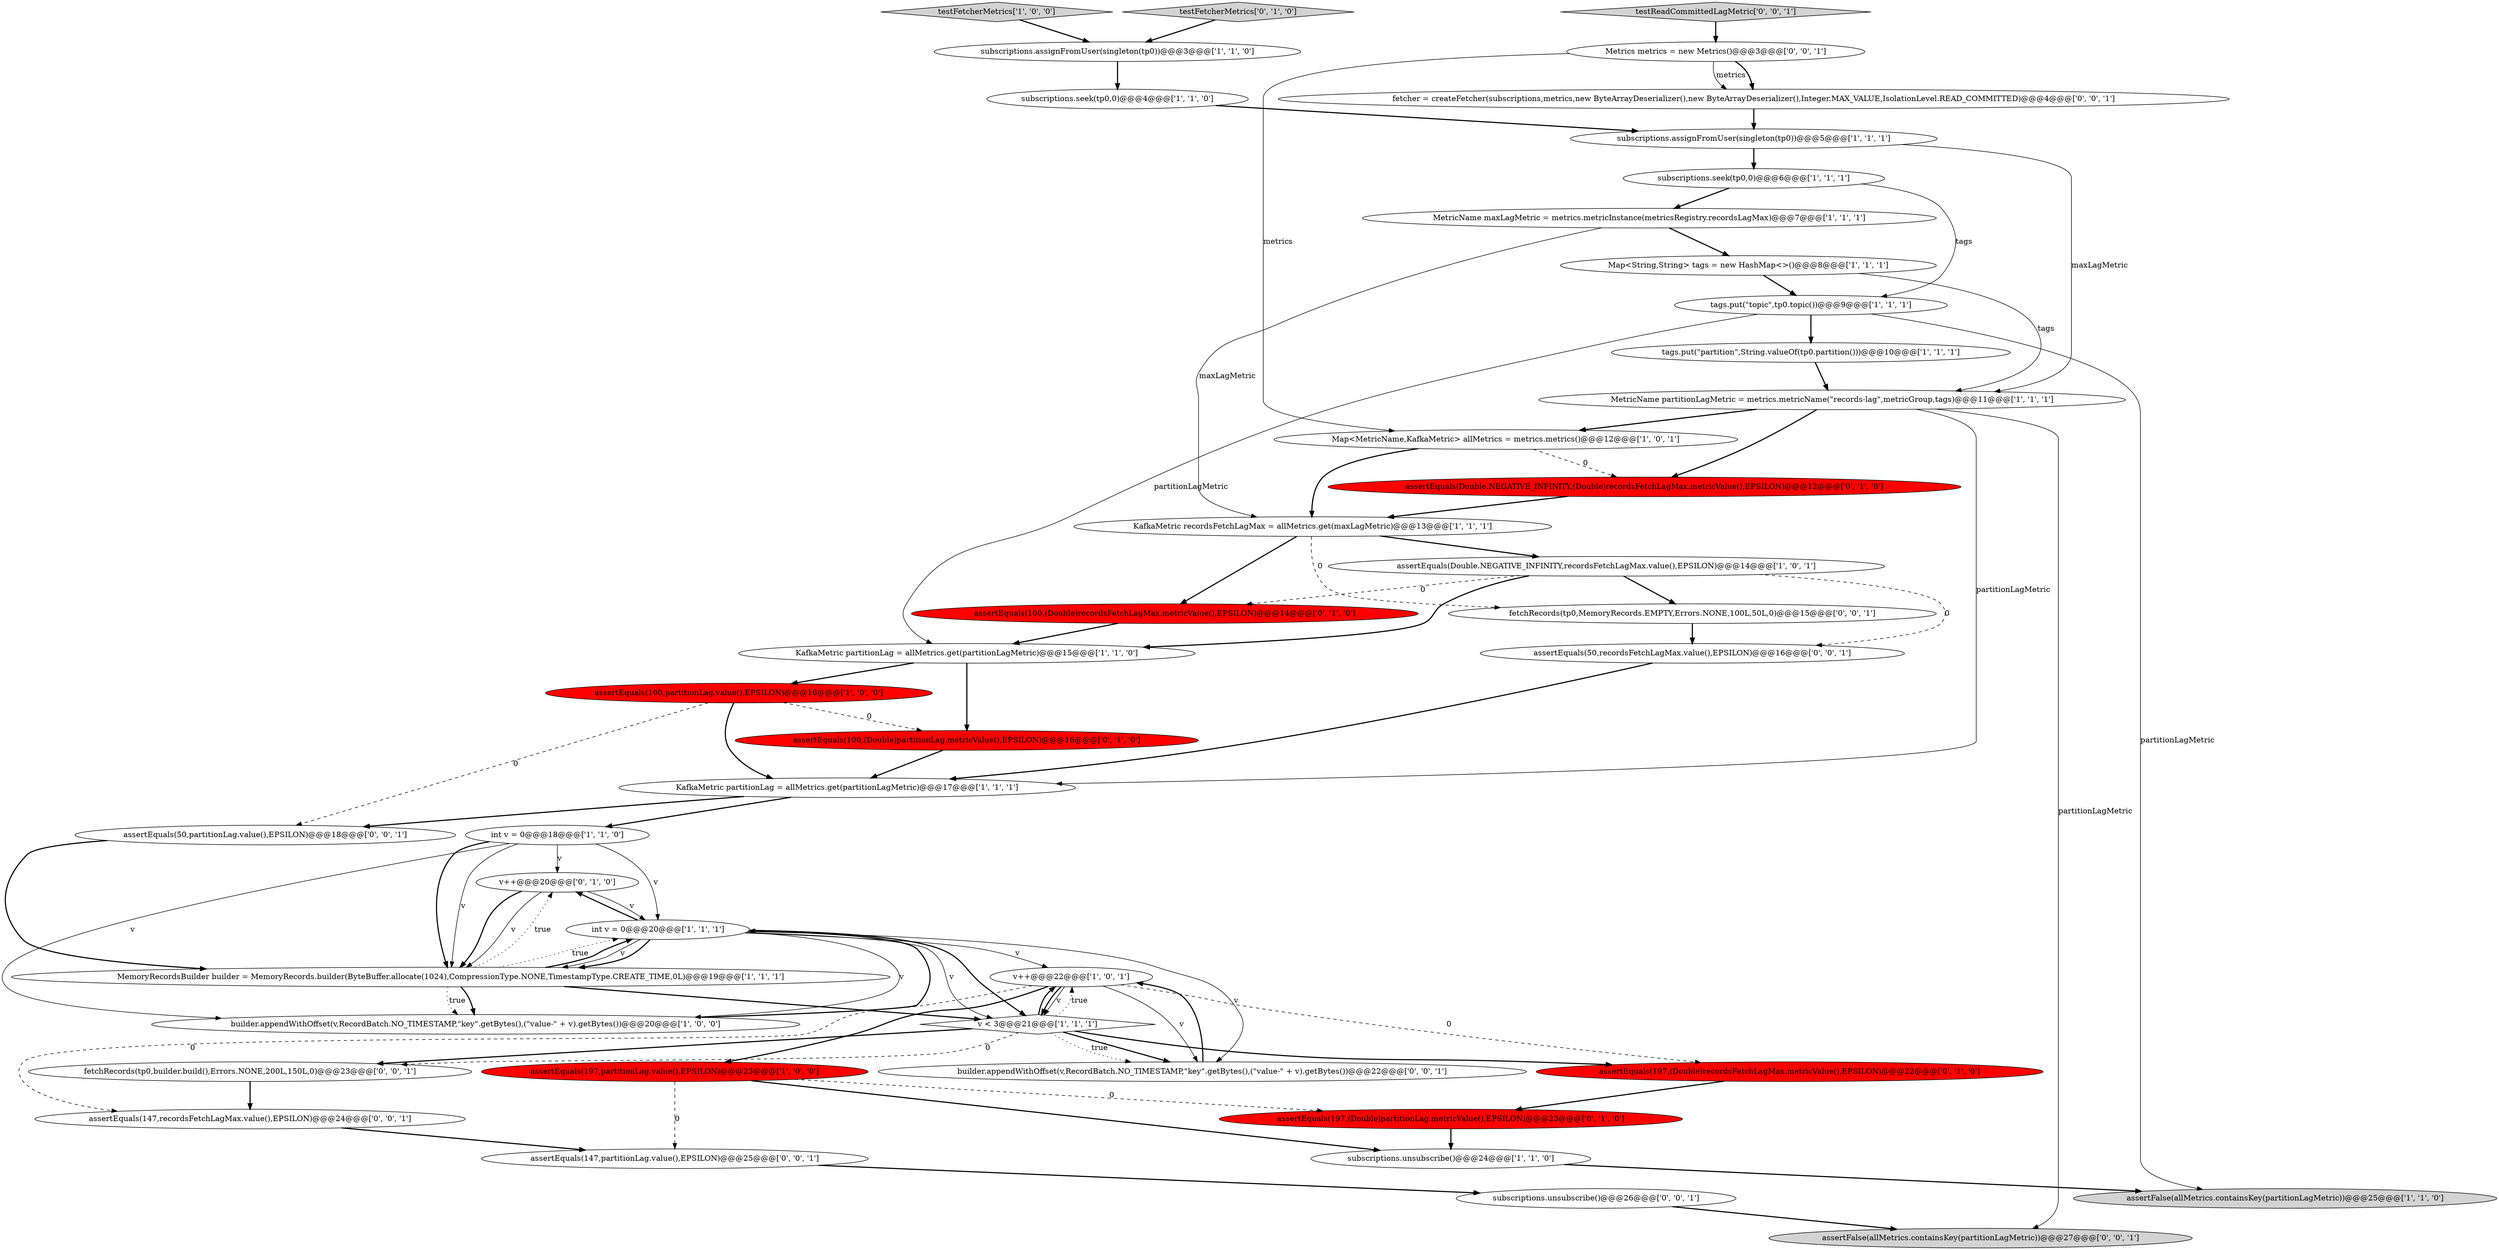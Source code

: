 digraph {
42 [style = filled, label = "fetcher = createFetcher(subscriptions,metrics,new ByteArrayDeserializer(),new ByteArrayDeserializer(),Integer.MAX_VALUE,IsolationLevel.READ_COMMITTED)@@@4@@@['0', '0', '1']", fillcolor = white, shape = ellipse image = "AAA0AAABBB3BBB"];
19 [style = filled, label = "subscriptions.seek(tp0,0)@@@6@@@['1', '1', '1']", fillcolor = white, shape = ellipse image = "AAA0AAABBB1BBB"];
38 [style = filled, label = "assertFalse(allMetrics.containsKey(partitionLagMetric))@@@27@@@['0', '0', '1']", fillcolor = lightgray, shape = ellipse image = "AAA0AAABBB3BBB"];
17 [style = filled, label = "v++@@@22@@@['1', '0', '1']", fillcolor = white, shape = ellipse image = "AAA0AAABBB1BBB"];
21 [style = filled, label = "subscriptions.assignFromUser(singleton(tp0))@@@3@@@['1', '1', '0']", fillcolor = white, shape = ellipse image = "AAA0AAABBB1BBB"];
0 [style = filled, label = "int v = 0@@@18@@@['1', '1', '0']", fillcolor = white, shape = ellipse image = "AAA0AAABBB1BBB"];
30 [style = filled, label = "assertEquals(197,(Double)recordsFetchLagMax.metricValue(),EPSILON)@@@22@@@['0', '1', '0']", fillcolor = red, shape = ellipse image = "AAA1AAABBB2BBB"];
27 [style = filled, label = "v++@@@20@@@['0', '1', '0']", fillcolor = white, shape = ellipse image = "AAA0AAABBB2BBB"];
5 [style = filled, label = "KafkaMetric recordsFetchLagMax = allMetrics.get(maxLagMetric)@@@13@@@['1', '1', '1']", fillcolor = white, shape = ellipse image = "AAA0AAABBB1BBB"];
41 [style = filled, label = "assertEquals(50,recordsFetchLagMax.value(),EPSILON)@@@16@@@['0', '0', '1']", fillcolor = white, shape = ellipse image = "AAA0AAABBB3BBB"];
14 [style = filled, label = "subscriptions.seek(tp0,0)@@@4@@@['1', '1', '0']", fillcolor = white, shape = ellipse image = "AAA0AAABBB1BBB"];
43 [style = filled, label = "subscriptions.unsubscribe()@@@26@@@['0', '0', '1']", fillcolor = white, shape = ellipse image = "AAA0AAABBB3BBB"];
26 [style = filled, label = "assertEquals(100,(Double)partitionLag.metricValue(),EPSILON)@@@16@@@['0', '1', '0']", fillcolor = red, shape = ellipse image = "AAA1AAABBB2BBB"];
15 [style = filled, label = "subscriptions.unsubscribe()@@@24@@@['1', '1', '0']", fillcolor = white, shape = ellipse image = "AAA0AAABBB1BBB"];
16 [style = filled, label = "assertEquals(Double.NEGATIVE_INFINITY,recordsFetchLagMax.value(),EPSILON)@@@14@@@['1', '0', '1']", fillcolor = white, shape = ellipse image = "AAA0AAABBB1BBB"];
25 [style = filled, label = "assertEquals(Double.NEGATIVE_INFINITY,(Double)recordsFetchLagMax.metricValue(),EPSILON)@@@12@@@['0', '1', '0']", fillcolor = red, shape = ellipse image = "AAA1AAABBB2BBB"];
33 [style = filled, label = "assertEquals(50,partitionLag.value(),EPSILON)@@@18@@@['0', '0', '1']", fillcolor = white, shape = ellipse image = "AAA0AAABBB3BBB"];
40 [style = filled, label = "assertEquals(147,partitionLag.value(),EPSILON)@@@25@@@['0', '0', '1']", fillcolor = white, shape = ellipse image = "AAA0AAABBB3BBB"];
24 [style = filled, label = "MetricName partitionLagMetric = metrics.metricName(\"records-lag\",metricGroup,tags)@@@11@@@['1', '1', '1']", fillcolor = white, shape = ellipse image = "AAA0AAABBB1BBB"];
2 [style = filled, label = "Map<MetricName,KafkaMetric> allMetrics = metrics.metrics()@@@12@@@['1', '0', '1']", fillcolor = white, shape = ellipse image = "AAA0AAABBB1BBB"];
28 [style = filled, label = "assertEquals(100,(Double)recordsFetchLagMax.metricValue(),EPSILON)@@@14@@@['0', '1', '0']", fillcolor = red, shape = ellipse image = "AAA1AAABBB2BBB"];
10 [style = filled, label = "assertFalse(allMetrics.containsKey(partitionLagMetric))@@@25@@@['1', '1', '0']", fillcolor = lightgray, shape = ellipse image = "AAA0AAABBB1BBB"];
20 [style = filled, label = "v < 3@@@21@@@['1', '1', '1']", fillcolor = white, shape = diamond image = "AAA0AAABBB1BBB"];
3 [style = filled, label = "assertEquals(100,partitionLag.value(),EPSILON)@@@16@@@['1', '0', '0']", fillcolor = red, shape = ellipse image = "AAA1AAABBB1BBB"];
32 [style = filled, label = "fetchRecords(tp0,builder.build(),Errors.NONE,200L,150L,0)@@@23@@@['0', '0', '1']", fillcolor = white, shape = ellipse image = "AAA0AAABBB3BBB"];
23 [style = filled, label = "KafkaMetric partitionLag = allMetrics.get(partitionLagMetric)@@@17@@@['1', '1', '1']", fillcolor = white, shape = ellipse image = "AAA0AAABBB1BBB"];
34 [style = filled, label = "testReadCommittedLagMetric['0', '0', '1']", fillcolor = lightgray, shape = diamond image = "AAA0AAABBB3BBB"];
22 [style = filled, label = "Map<String,String> tags = new HashMap<>()@@@8@@@['1', '1', '1']", fillcolor = white, shape = ellipse image = "AAA0AAABBB1BBB"];
6 [style = filled, label = "KafkaMetric partitionLag = allMetrics.get(partitionLagMetric)@@@15@@@['1', '1', '0']", fillcolor = white, shape = ellipse image = "AAA0AAABBB1BBB"];
18 [style = filled, label = "testFetcherMetrics['1', '0', '0']", fillcolor = lightgray, shape = diamond image = "AAA0AAABBB1BBB"];
39 [style = filled, label = "builder.appendWithOffset(v,RecordBatch.NO_TIMESTAMP,\"key\".getBytes(),(\"value-\" + v).getBytes())@@@22@@@['0', '0', '1']", fillcolor = white, shape = ellipse image = "AAA0AAABBB3BBB"];
13 [style = filled, label = "int v = 0@@@20@@@['1', '1', '1']", fillcolor = white, shape = ellipse image = "AAA0AAABBB1BBB"];
4 [style = filled, label = "MetricName maxLagMetric = metrics.metricInstance(metricsRegistry.recordsLagMax)@@@7@@@['1', '1', '1']", fillcolor = white, shape = ellipse image = "AAA0AAABBB1BBB"];
8 [style = filled, label = "MemoryRecordsBuilder builder = MemoryRecords.builder(ByteBuffer.allocate(1024),CompressionType.NONE,TimestampType.CREATE_TIME,0L)@@@19@@@['1', '1', '1']", fillcolor = white, shape = ellipse image = "AAA0AAABBB1BBB"];
35 [style = filled, label = "assertEquals(147,recordsFetchLagMax.value(),EPSILON)@@@24@@@['0', '0', '1']", fillcolor = white, shape = ellipse image = "AAA0AAABBB3BBB"];
12 [style = filled, label = "assertEquals(197,partitionLag.value(),EPSILON)@@@23@@@['1', '0', '0']", fillcolor = red, shape = ellipse image = "AAA1AAABBB1BBB"];
31 [style = filled, label = "testFetcherMetrics['0', '1', '0']", fillcolor = lightgray, shape = diamond image = "AAA0AAABBB2BBB"];
36 [style = filled, label = "Metrics metrics = new Metrics()@@@3@@@['0', '0', '1']", fillcolor = white, shape = ellipse image = "AAA0AAABBB3BBB"];
37 [style = filled, label = "fetchRecords(tp0,MemoryRecords.EMPTY,Errors.NONE,100L,50L,0)@@@15@@@['0', '0', '1']", fillcolor = white, shape = ellipse image = "AAA0AAABBB3BBB"];
1 [style = filled, label = "builder.appendWithOffset(v,RecordBatch.NO_TIMESTAMP,\"key\".getBytes(),(\"value-\" + v).getBytes())@@@20@@@['1', '0', '0']", fillcolor = white, shape = ellipse image = "AAA0AAABBB1BBB"];
9 [style = filled, label = "tags.put(\"topic\",tp0.topic())@@@9@@@['1', '1', '1']", fillcolor = white, shape = ellipse image = "AAA0AAABBB1BBB"];
7 [style = filled, label = "subscriptions.assignFromUser(singleton(tp0))@@@5@@@['1', '1', '1']", fillcolor = white, shape = ellipse image = "AAA0AAABBB1BBB"];
29 [style = filled, label = "assertEquals(197,(Double)partitionLag.metricValue(),EPSILON)@@@23@@@['0', '1', '0']", fillcolor = red, shape = ellipse image = "AAA1AAABBB2BBB"];
11 [style = filled, label = "tags.put(\"partition\",String.valueOf(tp0.partition()))@@@10@@@['1', '1', '1']", fillcolor = white, shape = ellipse image = "AAA0AAABBB1BBB"];
32->35 [style = bold, label=""];
6->3 [style = bold, label=""];
29->15 [style = bold, label=""];
15->10 [style = bold, label=""];
28->6 [style = bold, label=""];
16->37 [style = bold, label=""];
9->11 [style = bold, label=""];
17->35 [style = dashed, label="0"];
19->9 [style = solid, label="tags"];
31->21 [style = bold, label=""];
5->28 [style = bold, label=""];
1->13 [style = bold, label=""];
30->29 [style = bold, label=""];
14->7 [style = bold, label=""];
13->1 [style = solid, label="v"];
24->38 [style = solid, label="partitionLagMetric"];
24->23 [style = solid, label="partitionLagMetric"];
8->1 [style = bold, label=""];
23->33 [style = bold, label=""];
8->20 [style = bold, label=""];
9->10 [style = solid, label="partitionLagMetric"];
7->24 [style = solid, label="maxLagMetric"];
0->8 [style = bold, label=""];
20->32 [style = dashed, label="0"];
16->28 [style = dashed, label="0"];
36->42 [style = solid, label="metrics"];
17->20 [style = bold, label=""];
36->2 [style = solid, label="metrics"];
4->5 [style = solid, label="maxLagMetric"];
3->33 [style = dashed, label="0"];
16->6 [style = bold, label=""];
22->9 [style = bold, label=""];
0->1 [style = solid, label="v"];
35->40 [style = bold, label=""];
3->23 [style = bold, label=""];
16->41 [style = dashed, label="0"];
34->36 [style = bold, label=""];
20->39 [style = bold, label=""];
42->7 [style = bold, label=""];
33->8 [style = bold, label=""];
4->22 [style = bold, label=""];
27->8 [style = bold, label=""];
0->8 [style = solid, label="v"];
36->42 [style = bold, label=""];
5->37 [style = dashed, label="0"];
6->26 [style = bold, label=""];
3->26 [style = dashed, label="0"];
20->17 [style = dotted, label="true"];
37->41 [style = bold, label=""];
0->27 [style = solid, label="v"];
11->24 [style = bold, label=""];
20->39 [style = dotted, label="true"];
23->0 [style = bold, label=""];
22->24 [style = solid, label="tags"];
5->16 [style = bold, label=""];
27->8 [style = solid, label="v"];
17->12 [style = bold, label=""];
13->27 [style = bold, label=""];
13->17 [style = solid, label="v"];
43->38 [style = bold, label=""];
39->17 [style = bold, label=""];
24->25 [style = bold, label=""];
2->25 [style = dashed, label="0"];
25->5 [style = bold, label=""];
8->13 [style = dotted, label="true"];
18->21 [style = bold, label=""];
40->43 [style = bold, label=""];
7->19 [style = bold, label=""];
17->39 [style = solid, label="v"];
8->13 [style = bold, label=""];
2->5 [style = bold, label=""];
21->14 [style = bold, label=""];
9->6 [style = solid, label="partitionLagMetric"];
20->17 [style = bold, label=""];
24->2 [style = bold, label=""];
0->13 [style = solid, label="v"];
12->15 [style = bold, label=""];
20->32 [style = bold, label=""];
13->20 [style = solid, label="v"];
27->13 [style = solid, label="v"];
17->20 [style = solid, label="v"];
8->1 [style = dotted, label="true"];
12->40 [style = dashed, label="0"];
13->8 [style = solid, label="v"];
26->23 [style = bold, label=""];
12->29 [style = dashed, label="0"];
13->39 [style = solid, label="v"];
19->4 [style = bold, label=""];
13->8 [style = bold, label=""];
8->27 [style = dotted, label="true"];
20->30 [style = bold, label=""];
41->23 [style = bold, label=""];
17->30 [style = dashed, label="0"];
13->20 [style = bold, label=""];
}
